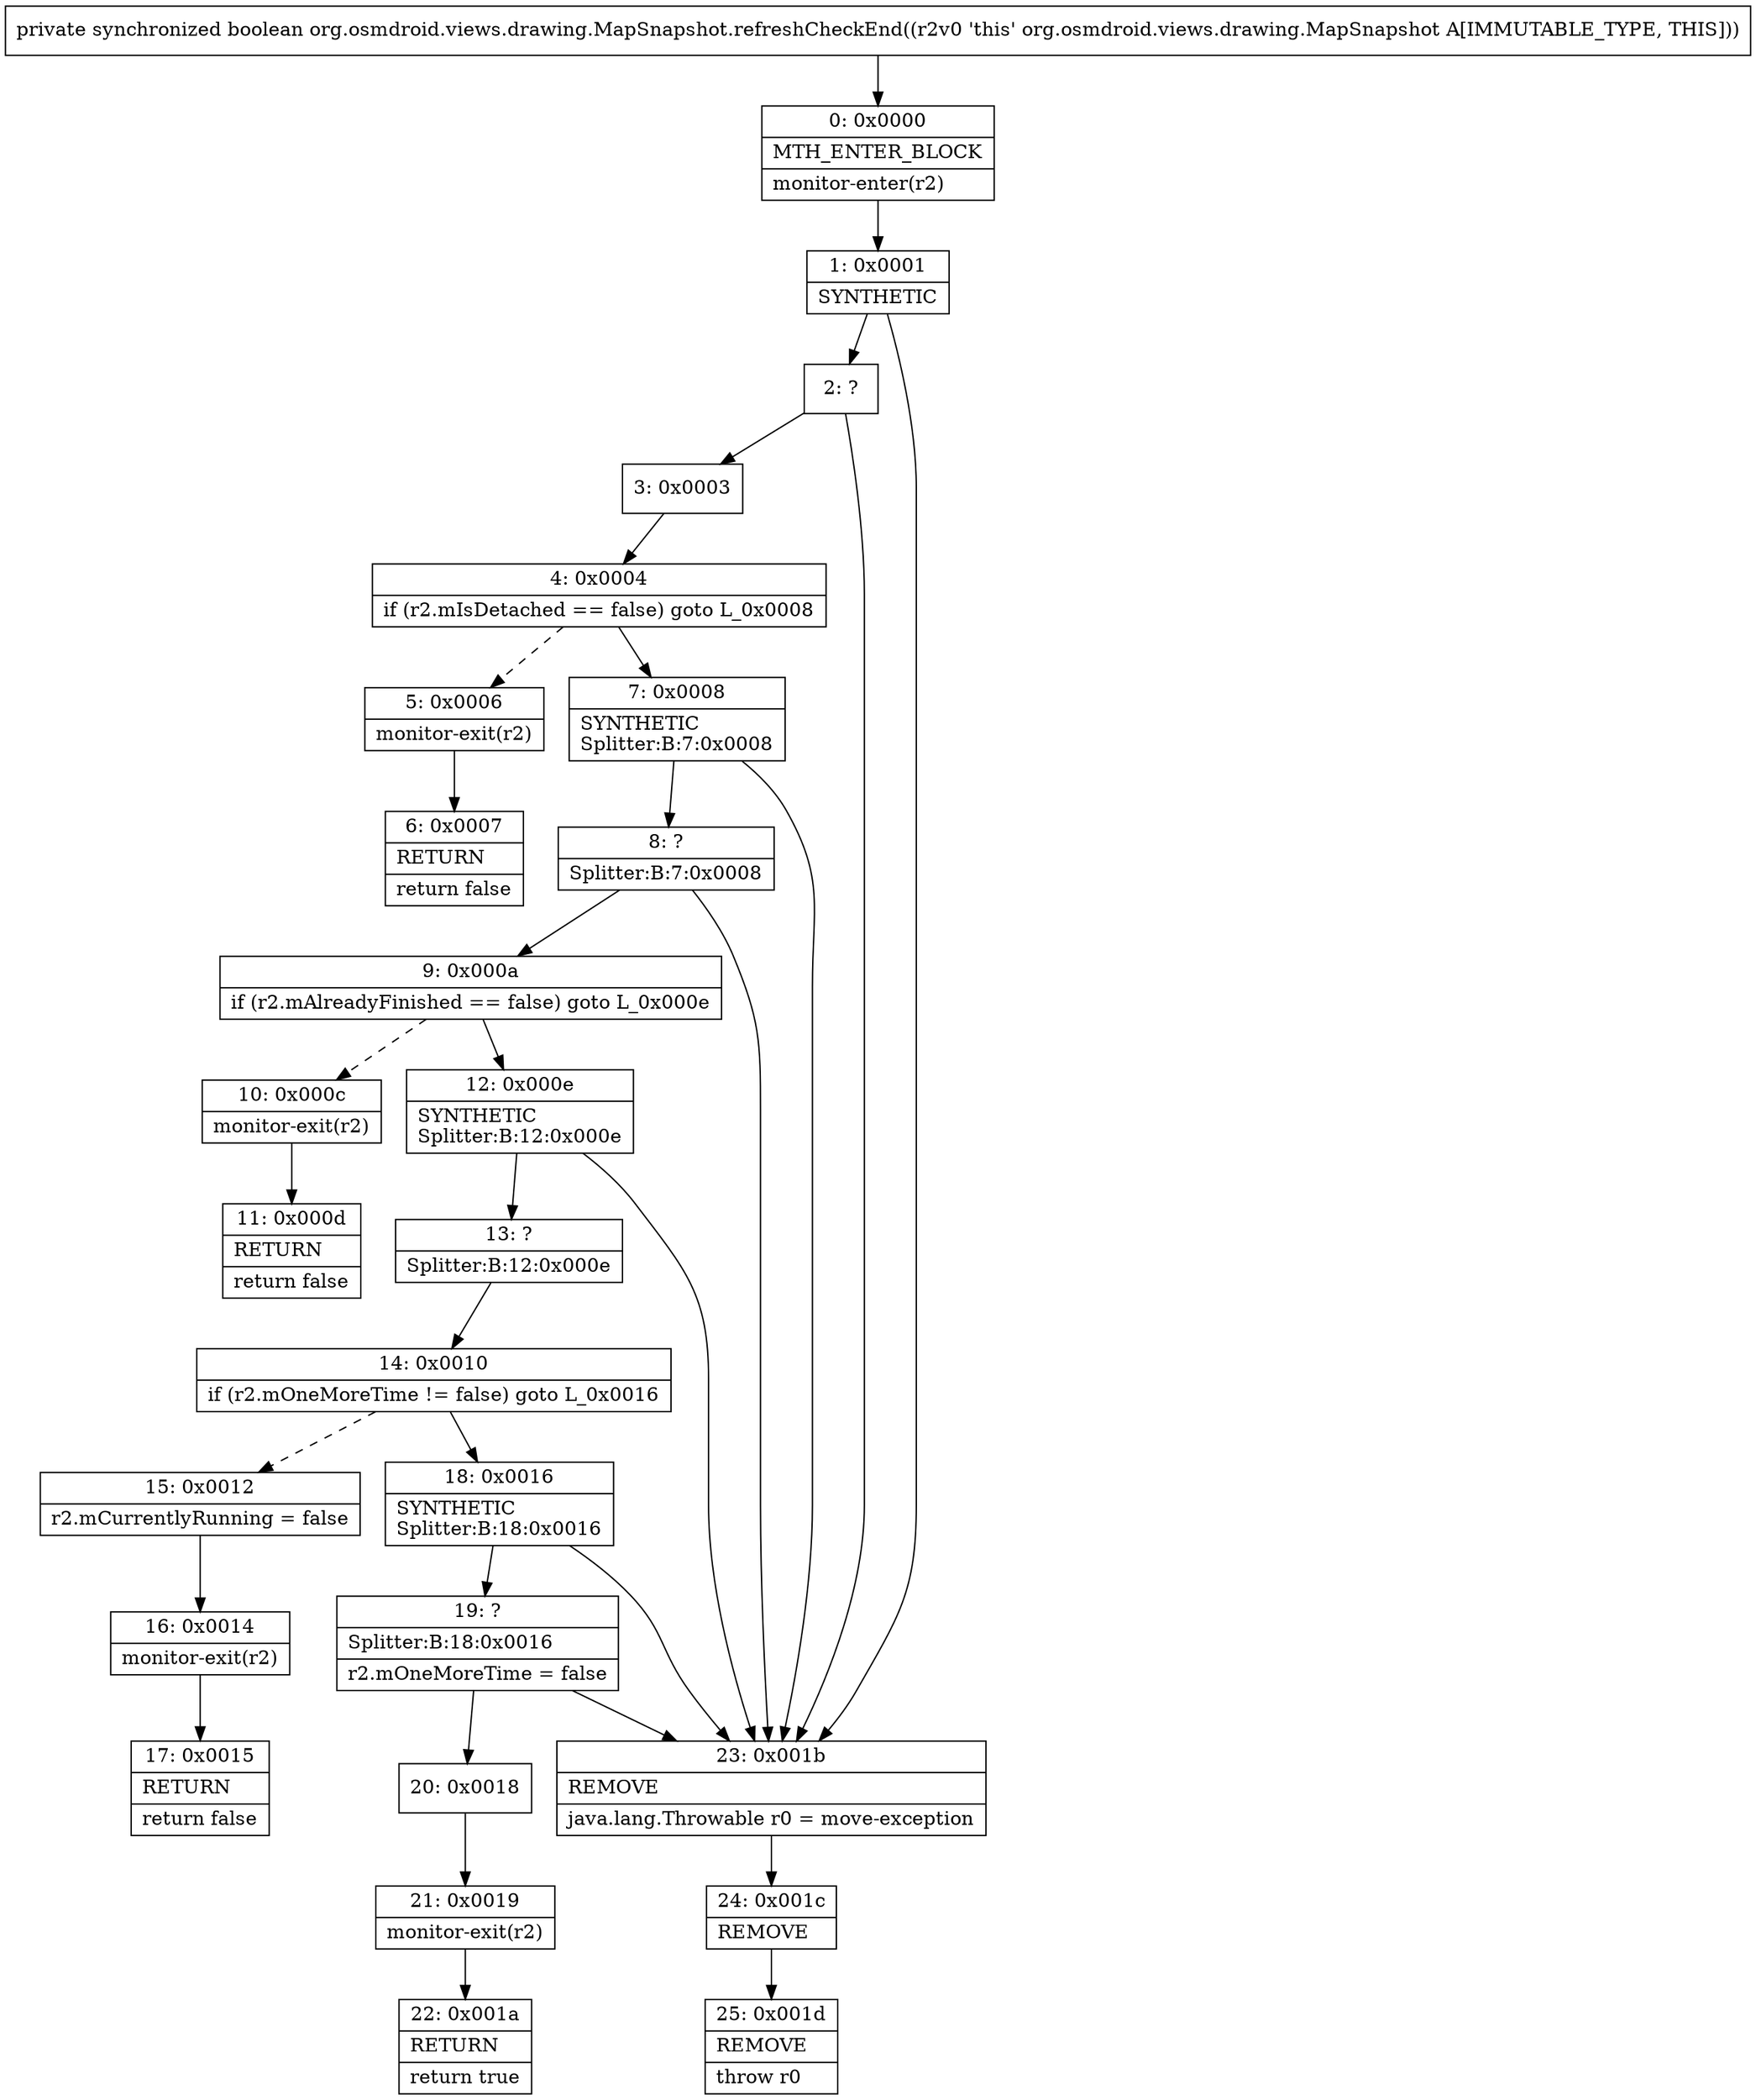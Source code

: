digraph "CFG fororg.osmdroid.views.drawing.MapSnapshot.refreshCheckEnd()Z" {
Node_0 [shape=record,label="{0\:\ 0x0000|MTH_ENTER_BLOCK\l|monitor\-enter(r2)\l}"];
Node_1 [shape=record,label="{1\:\ 0x0001|SYNTHETIC\l}"];
Node_2 [shape=record,label="{2\:\ ?}"];
Node_3 [shape=record,label="{3\:\ 0x0003}"];
Node_4 [shape=record,label="{4\:\ 0x0004|if (r2.mIsDetached == false) goto L_0x0008\l}"];
Node_5 [shape=record,label="{5\:\ 0x0006|monitor\-exit(r2)\l}"];
Node_6 [shape=record,label="{6\:\ 0x0007|RETURN\l|return false\l}"];
Node_7 [shape=record,label="{7\:\ 0x0008|SYNTHETIC\lSplitter:B:7:0x0008\l}"];
Node_8 [shape=record,label="{8\:\ ?|Splitter:B:7:0x0008\l}"];
Node_9 [shape=record,label="{9\:\ 0x000a|if (r2.mAlreadyFinished == false) goto L_0x000e\l}"];
Node_10 [shape=record,label="{10\:\ 0x000c|monitor\-exit(r2)\l}"];
Node_11 [shape=record,label="{11\:\ 0x000d|RETURN\l|return false\l}"];
Node_12 [shape=record,label="{12\:\ 0x000e|SYNTHETIC\lSplitter:B:12:0x000e\l}"];
Node_13 [shape=record,label="{13\:\ ?|Splitter:B:12:0x000e\l}"];
Node_14 [shape=record,label="{14\:\ 0x0010|if (r2.mOneMoreTime != false) goto L_0x0016\l}"];
Node_15 [shape=record,label="{15\:\ 0x0012|r2.mCurrentlyRunning = false\l}"];
Node_16 [shape=record,label="{16\:\ 0x0014|monitor\-exit(r2)\l}"];
Node_17 [shape=record,label="{17\:\ 0x0015|RETURN\l|return false\l}"];
Node_18 [shape=record,label="{18\:\ 0x0016|SYNTHETIC\lSplitter:B:18:0x0016\l}"];
Node_19 [shape=record,label="{19\:\ ?|Splitter:B:18:0x0016\l|r2.mOneMoreTime = false\l}"];
Node_20 [shape=record,label="{20\:\ 0x0018}"];
Node_21 [shape=record,label="{21\:\ 0x0019|monitor\-exit(r2)\l}"];
Node_22 [shape=record,label="{22\:\ 0x001a|RETURN\l|return true\l}"];
Node_23 [shape=record,label="{23\:\ 0x001b|REMOVE\l|java.lang.Throwable r0 = move\-exception\l}"];
Node_24 [shape=record,label="{24\:\ 0x001c|REMOVE\l}"];
Node_25 [shape=record,label="{25\:\ 0x001d|REMOVE\l|throw r0\l}"];
MethodNode[shape=record,label="{private synchronized boolean org.osmdroid.views.drawing.MapSnapshot.refreshCheckEnd((r2v0 'this' org.osmdroid.views.drawing.MapSnapshot A[IMMUTABLE_TYPE, THIS])) }"];
MethodNode -> Node_0;
Node_0 -> Node_1;
Node_1 -> Node_2;
Node_1 -> Node_23;
Node_2 -> Node_3;
Node_2 -> Node_23;
Node_3 -> Node_4;
Node_4 -> Node_5[style=dashed];
Node_4 -> Node_7;
Node_5 -> Node_6;
Node_7 -> Node_8;
Node_7 -> Node_23;
Node_8 -> Node_9;
Node_8 -> Node_23;
Node_9 -> Node_10[style=dashed];
Node_9 -> Node_12;
Node_10 -> Node_11;
Node_12 -> Node_13;
Node_12 -> Node_23;
Node_13 -> Node_14;
Node_14 -> Node_15[style=dashed];
Node_14 -> Node_18;
Node_15 -> Node_16;
Node_16 -> Node_17;
Node_18 -> Node_19;
Node_18 -> Node_23;
Node_19 -> Node_20;
Node_19 -> Node_23;
Node_20 -> Node_21;
Node_21 -> Node_22;
Node_23 -> Node_24;
Node_24 -> Node_25;
}

